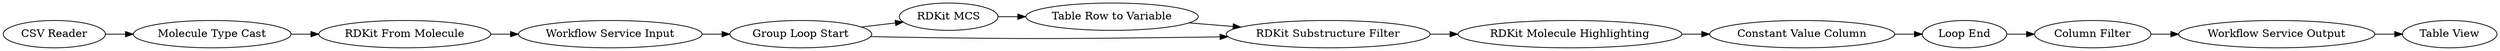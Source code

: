 digraph {
	54 -> 52
	49 -> 100
	100 -> 277
	272 -> 274
	51 -> 49
	261 -> 51
	271 -> 272
	54 -> 51
	275 -> 259
	273 -> 271
	277 -> 260
	274 -> 54
	260 -> 275
	52 -> 261
	260 [label="Column Filter"]
	274 [label="Workflow Service Input"]
	275 [label="Workflow Service Output"]
	49 [label="RDKit Molecule Highlighting"]
	277 [label="Loop End"]
	261 [label="Table Row to Variable"]
	51 [label="RDKit Substructure Filter"]
	273 [label="CSV Reader"]
	272 [label="RDKit From Molecule"]
	100 [label="Constant Value Column"]
	52 [label="RDKit MCS"]
	54 [label="Group Loop Start"]
	271 [label="Molecule Type Cast"]
	259 [label="Table View"]
	rankdir=LR
}
